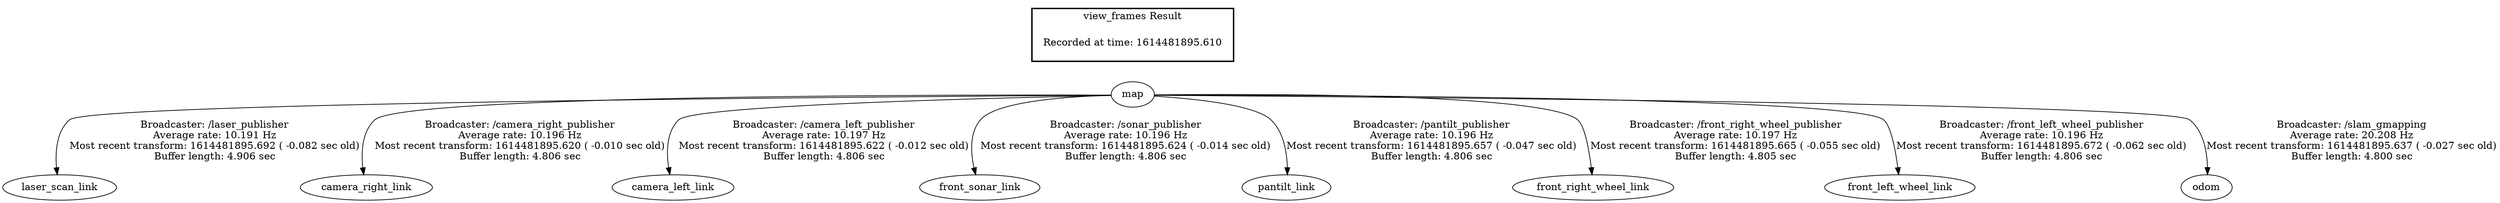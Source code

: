 digraph G {
"map" -> "laser_scan_link"[label="Broadcaster: /laser_publisher\nAverage rate: 10.191 Hz\nMost recent transform: 1614481895.692 ( -0.082 sec old)\nBuffer length: 4.906 sec\n"];
"map" -> "camera_right_link"[label="Broadcaster: /camera_right_publisher\nAverage rate: 10.196 Hz\nMost recent transform: 1614481895.620 ( -0.010 sec old)\nBuffer length: 4.806 sec\n"];
"map" -> "camera_left_link"[label="Broadcaster: /camera_left_publisher\nAverage rate: 10.197 Hz\nMost recent transform: 1614481895.622 ( -0.012 sec old)\nBuffer length: 4.806 sec\n"];
"map" -> "front_sonar_link"[label="Broadcaster: /sonar_publisher\nAverage rate: 10.196 Hz\nMost recent transform: 1614481895.624 ( -0.014 sec old)\nBuffer length: 4.806 sec\n"];
"map" -> "pantilt_link"[label="Broadcaster: /pantilt_publisher\nAverage rate: 10.196 Hz\nMost recent transform: 1614481895.657 ( -0.047 sec old)\nBuffer length: 4.806 sec\n"];
"map" -> "front_right_wheel_link"[label="Broadcaster: /front_right_wheel_publisher\nAverage rate: 10.197 Hz\nMost recent transform: 1614481895.665 ( -0.055 sec old)\nBuffer length: 4.805 sec\n"];
"map" -> "front_left_wheel_link"[label="Broadcaster: /front_left_wheel_publisher\nAverage rate: 10.196 Hz\nMost recent transform: 1614481895.672 ( -0.062 sec old)\nBuffer length: 4.806 sec\n"];
"map" -> "odom"[label="Broadcaster: /slam_gmapping\nAverage rate: 20.208 Hz\nMost recent transform: 1614481895.637 ( -0.027 sec old)\nBuffer length: 4.800 sec\n"];
edge [style=invis];
 subgraph cluster_legend { style=bold; color=black; label ="view_frames Result";
"Recorded at time: 1614481895.610"[ shape=plaintext ] ;
 }->"map";
}